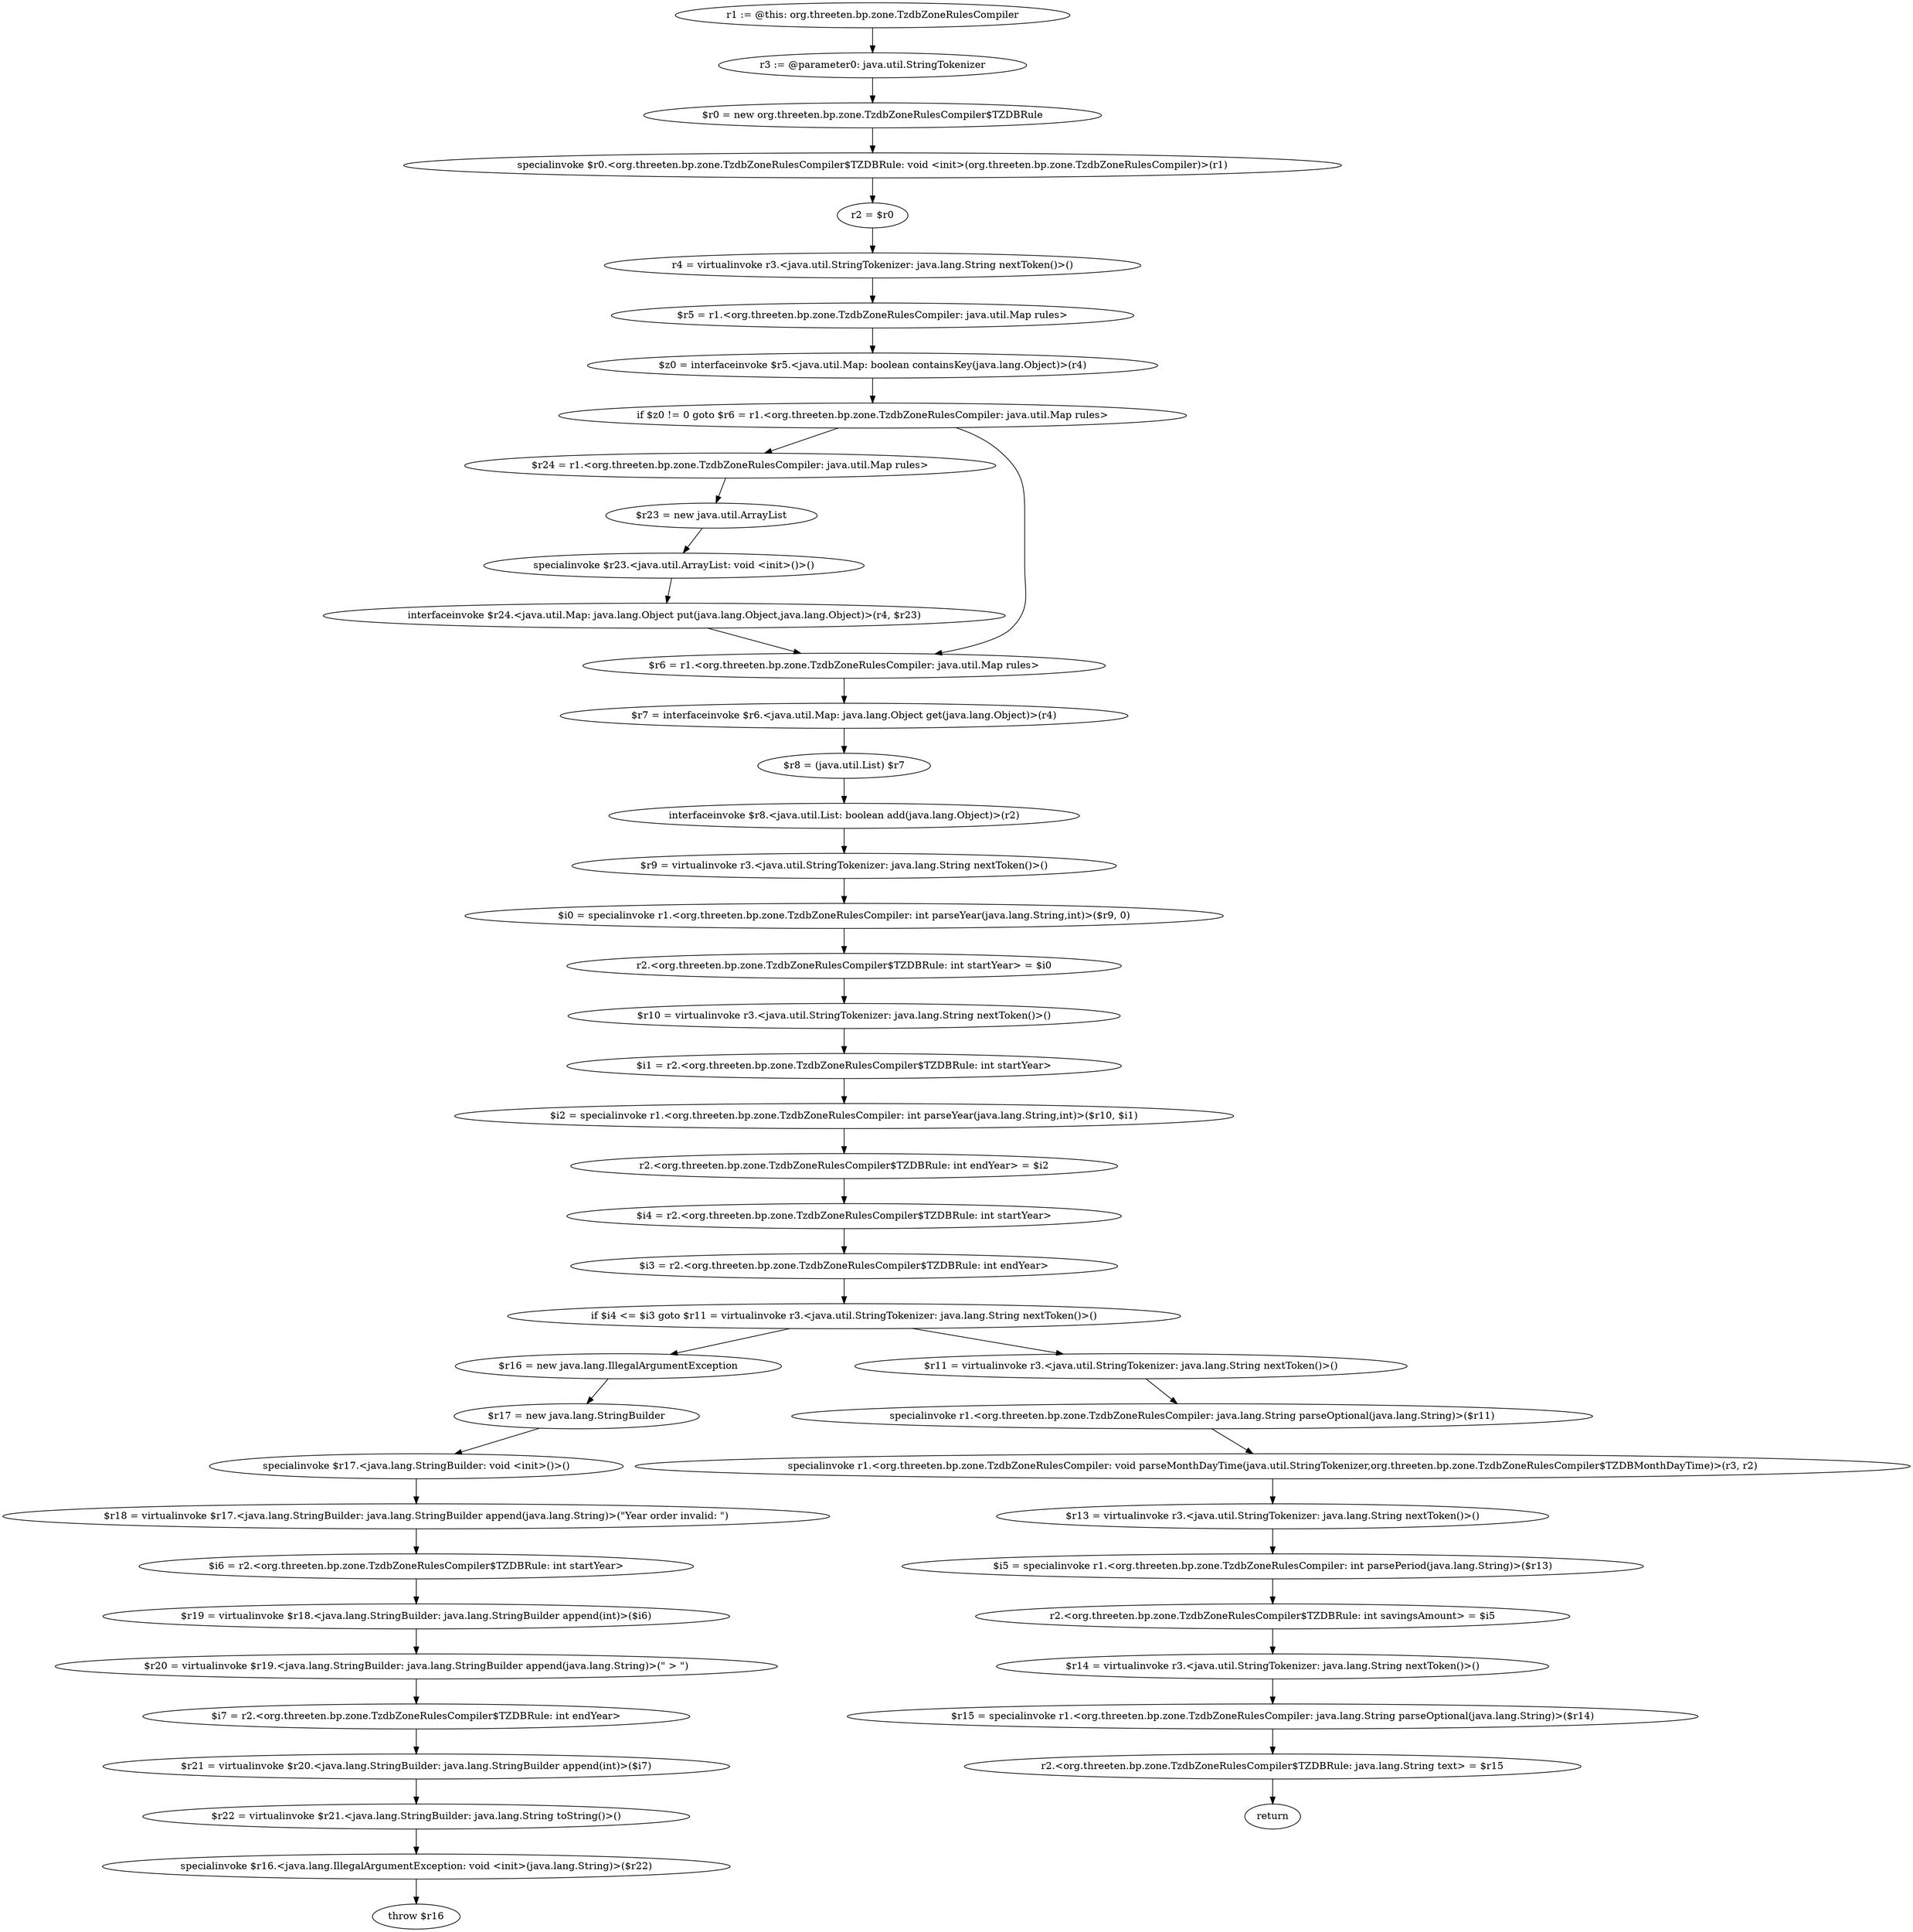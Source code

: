 digraph "unitGraph" {
    "r1 := @this: org.threeten.bp.zone.TzdbZoneRulesCompiler"
    "r3 := @parameter0: java.util.StringTokenizer"
    "$r0 = new org.threeten.bp.zone.TzdbZoneRulesCompiler$TZDBRule"
    "specialinvoke $r0.<org.threeten.bp.zone.TzdbZoneRulesCompiler$TZDBRule: void <init>(org.threeten.bp.zone.TzdbZoneRulesCompiler)>(r1)"
    "r2 = $r0"
    "r4 = virtualinvoke r3.<java.util.StringTokenizer: java.lang.String nextToken()>()"
    "$r5 = r1.<org.threeten.bp.zone.TzdbZoneRulesCompiler: java.util.Map rules>"
    "$z0 = interfaceinvoke $r5.<java.util.Map: boolean containsKey(java.lang.Object)>(r4)"
    "if $z0 != 0 goto $r6 = r1.<org.threeten.bp.zone.TzdbZoneRulesCompiler: java.util.Map rules>"
    "$r24 = r1.<org.threeten.bp.zone.TzdbZoneRulesCompiler: java.util.Map rules>"
    "$r23 = new java.util.ArrayList"
    "specialinvoke $r23.<java.util.ArrayList: void <init>()>()"
    "interfaceinvoke $r24.<java.util.Map: java.lang.Object put(java.lang.Object,java.lang.Object)>(r4, $r23)"
    "$r6 = r1.<org.threeten.bp.zone.TzdbZoneRulesCompiler: java.util.Map rules>"
    "$r7 = interfaceinvoke $r6.<java.util.Map: java.lang.Object get(java.lang.Object)>(r4)"
    "$r8 = (java.util.List) $r7"
    "interfaceinvoke $r8.<java.util.List: boolean add(java.lang.Object)>(r2)"
    "$r9 = virtualinvoke r3.<java.util.StringTokenizer: java.lang.String nextToken()>()"
    "$i0 = specialinvoke r1.<org.threeten.bp.zone.TzdbZoneRulesCompiler: int parseYear(java.lang.String,int)>($r9, 0)"
    "r2.<org.threeten.bp.zone.TzdbZoneRulesCompiler$TZDBRule: int startYear> = $i0"
    "$r10 = virtualinvoke r3.<java.util.StringTokenizer: java.lang.String nextToken()>()"
    "$i1 = r2.<org.threeten.bp.zone.TzdbZoneRulesCompiler$TZDBRule: int startYear>"
    "$i2 = specialinvoke r1.<org.threeten.bp.zone.TzdbZoneRulesCompiler: int parseYear(java.lang.String,int)>($r10, $i1)"
    "r2.<org.threeten.bp.zone.TzdbZoneRulesCompiler$TZDBRule: int endYear> = $i2"
    "$i4 = r2.<org.threeten.bp.zone.TzdbZoneRulesCompiler$TZDBRule: int startYear>"
    "$i3 = r2.<org.threeten.bp.zone.TzdbZoneRulesCompiler$TZDBRule: int endYear>"
    "if $i4 <= $i3 goto $r11 = virtualinvoke r3.<java.util.StringTokenizer: java.lang.String nextToken()>()"
    "$r16 = new java.lang.IllegalArgumentException"
    "$r17 = new java.lang.StringBuilder"
    "specialinvoke $r17.<java.lang.StringBuilder: void <init>()>()"
    "$r18 = virtualinvoke $r17.<java.lang.StringBuilder: java.lang.StringBuilder append(java.lang.String)>(\"Year order invalid: \")"
    "$i6 = r2.<org.threeten.bp.zone.TzdbZoneRulesCompiler$TZDBRule: int startYear>"
    "$r19 = virtualinvoke $r18.<java.lang.StringBuilder: java.lang.StringBuilder append(int)>($i6)"
    "$r20 = virtualinvoke $r19.<java.lang.StringBuilder: java.lang.StringBuilder append(java.lang.String)>(\" > \")"
    "$i7 = r2.<org.threeten.bp.zone.TzdbZoneRulesCompiler$TZDBRule: int endYear>"
    "$r21 = virtualinvoke $r20.<java.lang.StringBuilder: java.lang.StringBuilder append(int)>($i7)"
    "$r22 = virtualinvoke $r21.<java.lang.StringBuilder: java.lang.String toString()>()"
    "specialinvoke $r16.<java.lang.IllegalArgumentException: void <init>(java.lang.String)>($r22)"
    "throw $r16"
    "$r11 = virtualinvoke r3.<java.util.StringTokenizer: java.lang.String nextToken()>()"
    "specialinvoke r1.<org.threeten.bp.zone.TzdbZoneRulesCompiler: java.lang.String parseOptional(java.lang.String)>($r11)"
    "specialinvoke r1.<org.threeten.bp.zone.TzdbZoneRulesCompiler: void parseMonthDayTime(java.util.StringTokenizer,org.threeten.bp.zone.TzdbZoneRulesCompiler$TZDBMonthDayTime)>(r3, r2)"
    "$r13 = virtualinvoke r3.<java.util.StringTokenizer: java.lang.String nextToken()>()"
    "$i5 = specialinvoke r1.<org.threeten.bp.zone.TzdbZoneRulesCompiler: int parsePeriod(java.lang.String)>($r13)"
    "r2.<org.threeten.bp.zone.TzdbZoneRulesCompiler$TZDBRule: int savingsAmount> = $i5"
    "$r14 = virtualinvoke r3.<java.util.StringTokenizer: java.lang.String nextToken()>()"
    "$r15 = specialinvoke r1.<org.threeten.bp.zone.TzdbZoneRulesCompiler: java.lang.String parseOptional(java.lang.String)>($r14)"
    "r2.<org.threeten.bp.zone.TzdbZoneRulesCompiler$TZDBRule: java.lang.String text> = $r15"
    "return"
    "r1 := @this: org.threeten.bp.zone.TzdbZoneRulesCompiler"->"r3 := @parameter0: java.util.StringTokenizer";
    "r3 := @parameter0: java.util.StringTokenizer"->"$r0 = new org.threeten.bp.zone.TzdbZoneRulesCompiler$TZDBRule";
    "$r0 = new org.threeten.bp.zone.TzdbZoneRulesCompiler$TZDBRule"->"specialinvoke $r0.<org.threeten.bp.zone.TzdbZoneRulesCompiler$TZDBRule: void <init>(org.threeten.bp.zone.TzdbZoneRulesCompiler)>(r1)";
    "specialinvoke $r0.<org.threeten.bp.zone.TzdbZoneRulesCompiler$TZDBRule: void <init>(org.threeten.bp.zone.TzdbZoneRulesCompiler)>(r1)"->"r2 = $r0";
    "r2 = $r0"->"r4 = virtualinvoke r3.<java.util.StringTokenizer: java.lang.String nextToken()>()";
    "r4 = virtualinvoke r3.<java.util.StringTokenizer: java.lang.String nextToken()>()"->"$r5 = r1.<org.threeten.bp.zone.TzdbZoneRulesCompiler: java.util.Map rules>";
    "$r5 = r1.<org.threeten.bp.zone.TzdbZoneRulesCompiler: java.util.Map rules>"->"$z0 = interfaceinvoke $r5.<java.util.Map: boolean containsKey(java.lang.Object)>(r4)";
    "$z0 = interfaceinvoke $r5.<java.util.Map: boolean containsKey(java.lang.Object)>(r4)"->"if $z0 != 0 goto $r6 = r1.<org.threeten.bp.zone.TzdbZoneRulesCompiler: java.util.Map rules>";
    "if $z0 != 0 goto $r6 = r1.<org.threeten.bp.zone.TzdbZoneRulesCompiler: java.util.Map rules>"->"$r24 = r1.<org.threeten.bp.zone.TzdbZoneRulesCompiler: java.util.Map rules>";
    "if $z0 != 0 goto $r6 = r1.<org.threeten.bp.zone.TzdbZoneRulesCompiler: java.util.Map rules>"->"$r6 = r1.<org.threeten.bp.zone.TzdbZoneRulesCompiler: java.util.Map rules>";
    "$r24 = r1.<org.threeten.bp.zone.TzdbZoneRulesCompiler: java.util.Map rules>"->"$r23 = new java.util.ArrayList";
    "$r23 = new java.util.ArrayList"->"specialinvoke $r23.<java.util.ArrayList: void <init>()>()";
    "specialinvoke $r23.<java.util.ArrayList: void <init>()>()"->"interfaceinvoke $r24.<java.util.Map: java.lang.Object put(java.lang.Object,java.lang.Object)>(r4, $r23)";
    "interfaceinvoke $r24.<java.util.Map: java.lang.Object put(java.lang.Object,java.lang.Object)>(r4, $r23)"->"$r6 = r1.<org.threeten.bp.zone.TzdbZoneRulesCompiler: java.util.Map rules>";
    "$r6 = r1.<org.threeten.bp.zone.TzdbZoneRulesCompiler: java.util.Map rules>"->"$r7 = interfaceinvoke $r6.<java.util.Map: java.lang.Object get(java.lang.Object)>(r4)";
    "$r7 = interfaceinvoke $r6.<java.util.Map: java.lang.Object get(java.lang.Object)>(r4)"->"$r8 = (java.util.List) $r7";
    "$r8 = (java.util.List) $r7"->"interfaceinvoke $r8.<java.util.List: boolean add(java.lang.Object)>(r2)";
    "interfaceinvoke $r8.<java.util.List: boolean add(java.lang.Object)>(r2)"->"$r9 = virtualinvoke r3.<java.util.StringTokenizer: java.lang.String nextToken()>()";
    "$r9 = virtualinvoke r3.<java.util.StringTokenizer: java.lang.String nextToken()>()"->"$i0 = specialinvoke r1.<org.threeten.bp.zone.TzdbZoneRulesCompiler: int parseYear(java.lang.String,int)>($r9, 0)";
    "$i0 = specialinvoke r1.<org.threeten.bp.zone.TzdbZoneRulesCompiler: int parseYear(java.lang.String,int)>($r9, 0)"->"r2.<org.threeten.bp.zone.TzdbZoneRulesCompiler$TZDBRule: int startYear> = $i0";
    "r2.<org.threeten.bp.zone.TzdbZoneRulesCompiler$TZDBRule: int startYear> = $i0"->"$r10 = virtualinvoke r3.<java.util.StringTokenizer: java.lang.String nextToken()>()";
    "$r10 = virtualinvoke r3.<java.util.StringTokenizer: java.lang.String nextToken()>()"->"$i1 = r2.<org.threeten.bp.zone.TzdbZoneRulesCompiler$TZDBRule: int startYear>";
    "$i1 = r2.<org.threeten.bp.zone.TzdbZoneRulesCompiler$TZDBRule: int startYear>"->"$i2 = specialinvoke r1.<org.threeten.bp.zone.TzdbZoneRulesCompiler: int parseYear(java.lang.String,int)>($r10, $i1)";
    "$i2 = specialinvoke r1.<org.threeten.bp.zone.TzdbZoneRulesCompiler: int parseYear(java.lang.String,int)>($r10, $i1)"->"r2.<org.threeten.bp.zone.TzdbZoneRulesCompiler$TZDBRule: int endYear> = $i2";
    "r2.<org.threeten.bp.zone.TzdbZoneRulesCompiler$TZDBRule: int endYear> = $i2"->"$i4 = r2.<org.threeten.bp.zone.TzdbZoneRulesCompiler$TZDBRule: int startYear>";
    "$i4 = r2.<org.threeten.bp.zone.TzdbZoneRulesCompiler$TZDBRule: int startYear>"->"$i3 = r2.<org.threeten.bp.zone.TzdbZoneRulesCompiler$TZDBRule: int endYear>";
    "$i3 = r2.<org.threeten.bp.zone.TzdbZoneRulesCompiler$TZDBRule: int endYear>"->"if $i4 <= $i3 goto $r11 = virtualinvoke r3.<java.util.StringTokenizer: java.lang.String nextToken()>()";
    "if $i4 <= $i3 goto $r11 = virtualinvoke r3.<java.util.StringTokenizer: java.lang.String nextToken()>()"->"$r16 = new java.lang.IllegalArgumentException";
    "if $i4 <= $i3 goto $r11 = virtualinvoke r3.<java.util.StringTokenizer: java.lang.String nextToken()>()"->"$r11 = virtualinvoke r3.<java.util.StringTokenizer: java.lang.String nextToken()>()";
    "$r16 = new java.lang.IllegalArgumentException"->"$r17 = new java.lang.StringBuilder";
    "$r17 = new java.lang.StringBuilder"->"specialinvoke $r17.<java.lang.StringBuilder: void <init>()>()";
    "specialinvoke $r17.<java.lang.StringBuilder: void <init>()>()"->"$r18 = virtualinvoke $r17.<java.lang.StringBuilder: java.lang.StringBuilder append(java.lang.String)>(\"Year order invalid: \")";
    "$r18 = virtualinvoke $r17.<java.lang.StringBuilder: java.lang.StringBuilder append(java.lang.String)>(\"Year order invalid: \")"->"$i6 = r2.<org.threeten.bp.zone.TzdbZoneRulesCompiler$TZDBRule: int startYear>";
    "$i6 = r2.<org.threeten.bp.zone.TzdbZoneRulesCompiler$TZDBRule: int startYear>"->"$r19 = virtualinvoke $r18.<java.lang.StringBuilder: java.lang.StringBuilder append(int)>($i6)";
    "$r19 = virtualinvoke $r18.<java.lang.StringBuilder: java.lang.StringBuilder append(int)>($i6)"->"$r20 = virtualinvoke $r19.<java.lang.StringBuilder: java.lang.StringBuilder append(java.lang.String)>(\" > \")";
    "$r20 = virtualinvoke $r19.<java.lang.StringBuilder: java.lang.StringBuilder append(java.lang.String)>(\" > \")"->"$i7 = r2.<org.threeten.bp.zone.TzdbZoneRulesCompiler$TZDBRule: int endYear>";
    "$i7 = r2.<org.threeten.bp.zone.TzdbZoneRulesCompiler$TZDBRule: int endYear>"->"$r21 = virtualinvoke $r20.<java.lang.StringBuilder: java.lang.StringBuilder append(int)>($i7)";
    "$r21 = virtualinvoke $r20.<java.lang.StringBuilder: java.lang.StringBuilder append(int)>($i7)"->"$r22 = virtualinvoke $r21.<java.lang.StringBuilder: java.lang.String toString()>()";
    "$r22 = virtualinvoke $r21.<java.lang.StringBuilder: java.lang.String toString()>()"->"specialinvoke $r16.<java.lang.IllegalArgumentException: void <init>(java.lang.String)>($r22)";
    "specialinvoke $r16.<java.lang.IllegalArgumentException: void <init>(java.lang.String)>($r22)"->"throw $r16";
    "$r11 = virtualinvoke r3.<java.util.StringTokenizer: java.lang.String nextToken()>()"->"specialinvoke r1.<org.threeten.bp.zone.TzdbZoneRulesCompiler: java.lang.String parseOptional(java.lang.String)>($r11)";
    "specialinvoke r1.<org.threeten.bp.zone.TzdbZoneRulesCompiler: java.lang.String parseOptional(java.lang.String)>($r11)"->"specialinvoke r1.<org.threeten.bp.zone.TzdbZoneRulesCompiler: void parseMonthDayTime(java.util.StringTokenizer,org.threeten.bp.zone.TzdbZoneRulesCompiler$TZDBMonthDayTime)>(r3, r2)";
    "specialinvoke r1.<org.threeten.bp.zone.TzdbZoneRulesCompiler: void parseMonthDayTime(java.util.StringTokenizer,org.threeten.bp.zone.TzdbZoneRulesCompiler$TZDBMonthDayTime)>(r3, r2)"->"$r13 = virtualinvoke r3.<java.util.StringTokenizer: java.lang.String nextToken()>()";
    "$r13 = virtualinvoke r3.<java.util.StringTokenizer: java.lang.String nextToken()>()"->"$i5 = specialinvoke r1.<org.threeten.bp.zone.TzdbZoneRulesCompiler: int parsePeriod(java.lang.String)>($r13)";
    "$i5 = specialinvoke r1.<org.threeten.bp.zone.TzdbZoneRulesCompiler: int parsePeriod(java.lang.String)>($r13)"->"r2.<org.threeten.bp.zone.TzdbZoneRulesCompiler$TZDBRule: int savingsAmount> = $i5";
    "r2.<org.threeten.bp.zone.TzdbZoneRulesCompiler$TZDBRule: int savingsAmount> = $i5"->"$r14 = virtualinvoke r3.<java.util.StringTokenizer: java.lang.String nextToken()>()";
    "$r14 = virtualinvoke r3.<java.util.StringTokenizer: java.lang.String nextToken()>()"->"$r15 = specialinvoke r1.<org.threeten.bp.zone.TzdbZoneRulesCompiler: java.lang.String parseOptional(java.lang.String)>($r14)";
    "$r15 = specialinvoke r1.<org.threeten.bp.zone.TzdbZoneRulesCompiler: java.lang.String parseOptional(java.lang.String)>($r14)"->"r2.<org.threeten.bp.zone.TzdbZoneRulesCompiler$TZDBRule: java.lang.String text> = $r15";
    "r2.<org.threeten.bp.zone.TzdbZoneRulesCompiler$TZDBRule: java.lang.String text> = $r15"->"return";
}
